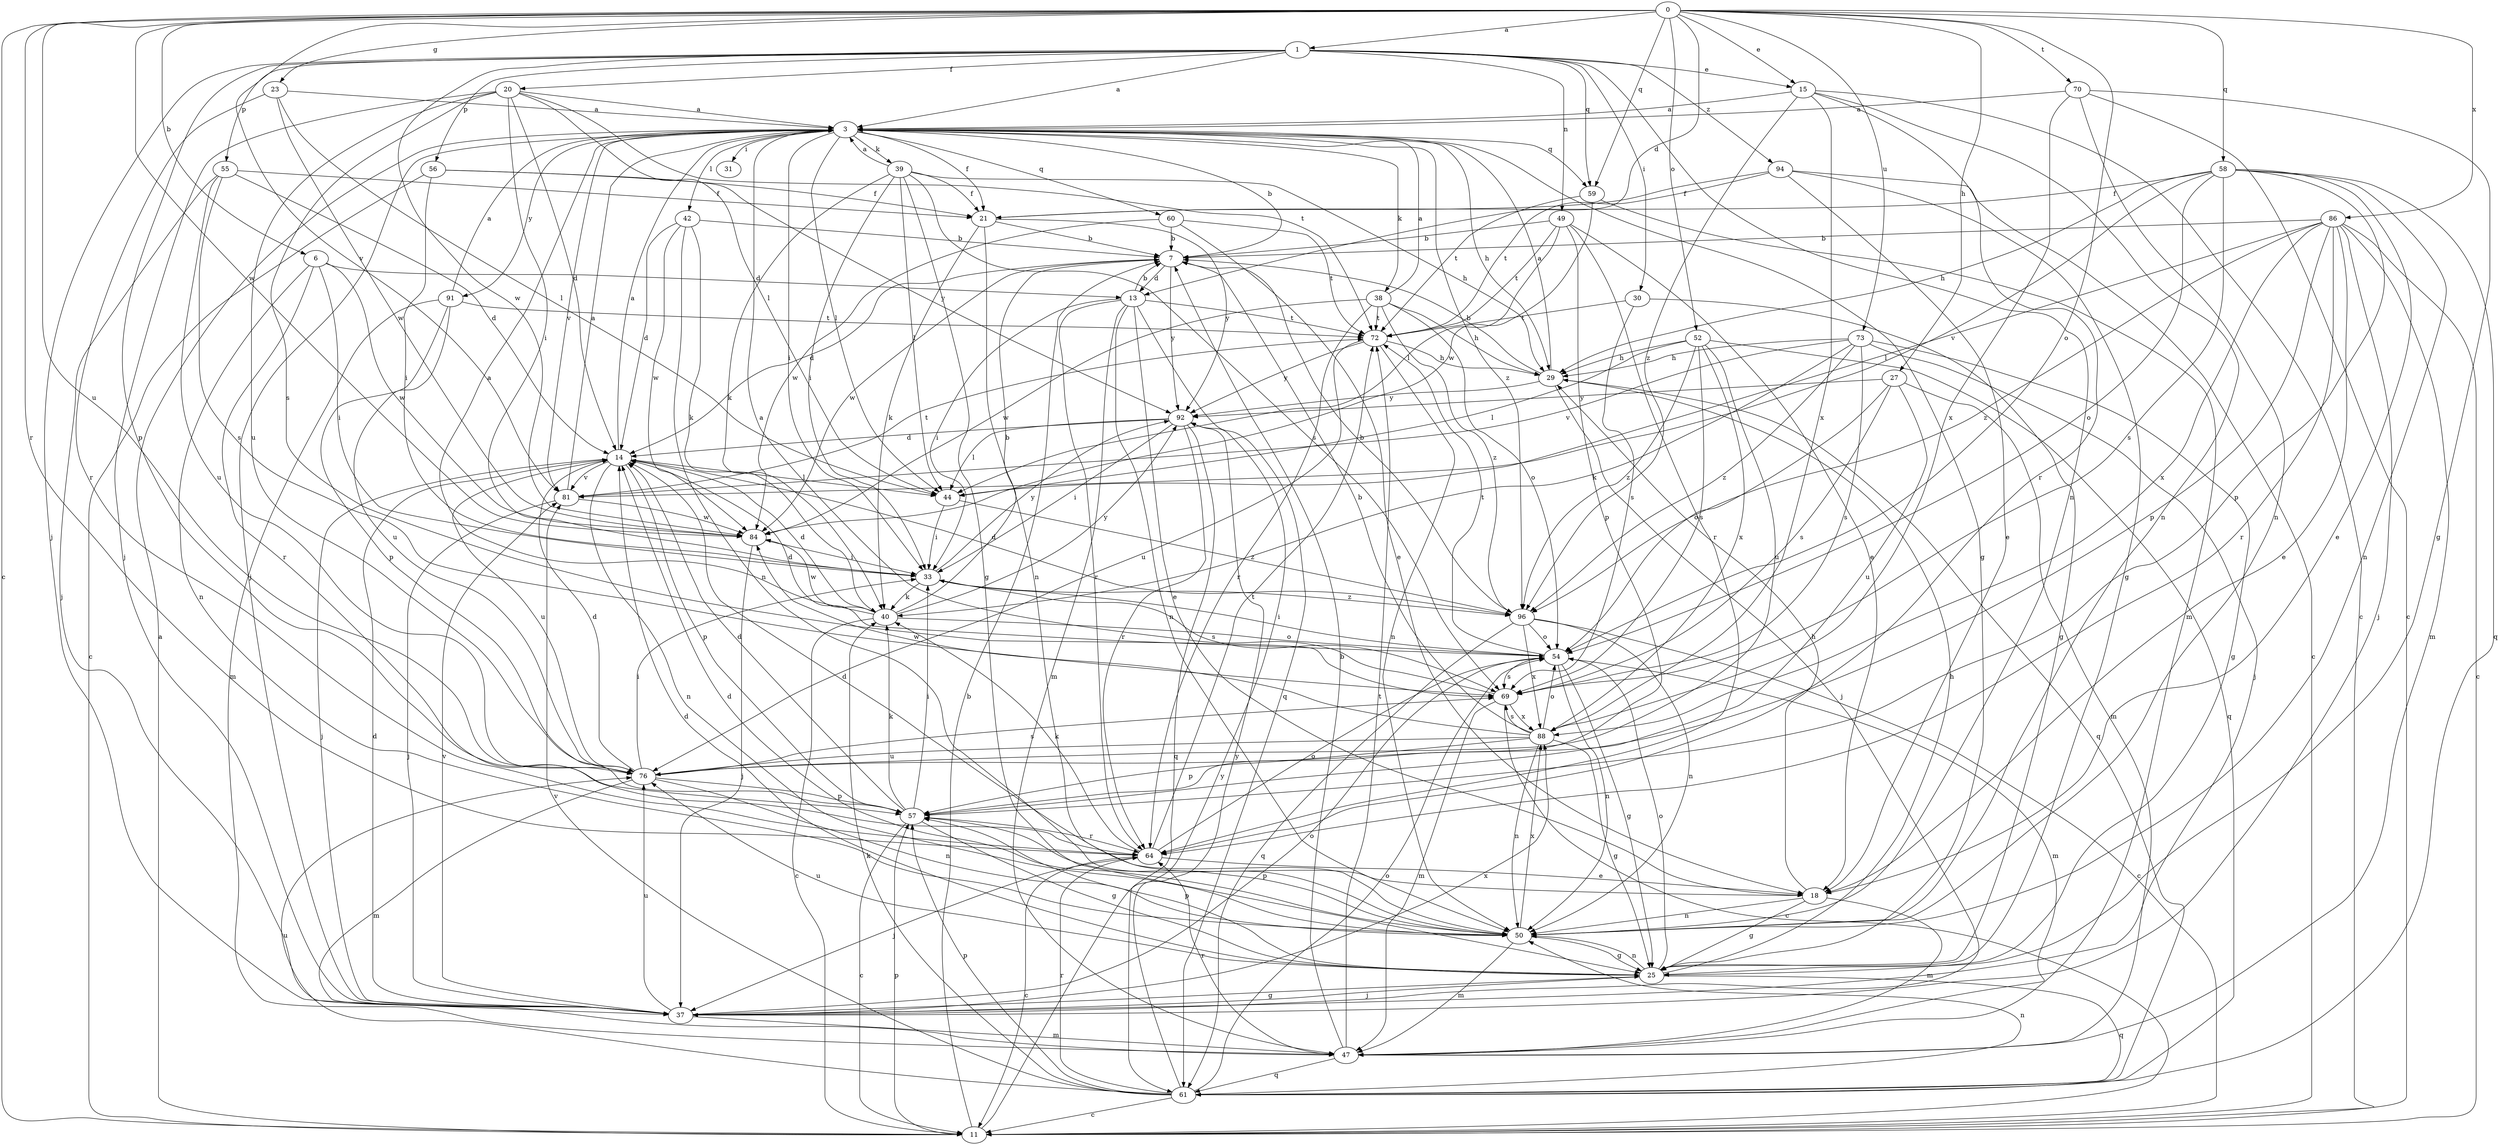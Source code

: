 strict digraph  {
0;
1;
3;
6;
7;
11;
13;
14;
15;
18;
20;
21;
23;
25;
27;
29;
30;
31;
33;
37;
38;
39;
40;
42;
44;
47;
49;
50;
52;
54;
55;
56;
57;
58;
59;
60;
61;
64;
69;
70;
72;
73;
76;
81;
84;
86;
88;
91;
92;
94;
96;
0 -> 1  [label=a];
0 -> 6  [label=b];
0 -> 11  [label=c];
0 -> 13  [label=d];
0 -> 15  [label=e];
0 -> 23  [label=g];
0 -> 27  [label=h];
0 -> 52  [label=o];
0 -> 54  [label=o];
0 -> 58  [label=q];
0 -> 59  [label=q];
0 -> 64  [label=r];
0 -> 70  [label=t];
0 -> 73  [label=u];
0 -> 76  [label=u];
0 -> 81  [label=v];
0 -> 84  [label=w];
0 -> 86  [label=x];
1 -> 3  [label=a];
1 -> 15  [label=e];
1 -> 20  [label=f];
1 -> 30  [label=i];
1 -> 37  [label=j];
1 -> 49  [label=n];
1 -> 50  [label=n];
1 -> 55  [label=p];
1 -> 56  [label=p];
1 -> 57  [label=p];
1 -> 59  [label=q];
1 -> 84  [label=w];
1 -> 94  [label=z];
3 -> 7  [label=b];
3 -> 21  [label=f];
3 -> 25  [label=g];
3 -> 29  [label=h];
3 -> 31  [label=i];
3 -> 33  [label=i];
3 -> 37  [label=j];
3 -> 38  [label=k];
3 -> 39  [label=k];
3 -> 42  [label=l];
3 -> 44  [label=l];
3 -> 59  [label=q];
3 -> 60  [label=q];
3 -> 81  [label=v];
3 -> 91  [label=y];
3 -> 96  [label=z];
6 -> 13  [label=d];
6 -> 33  [label=i];
6 -> 50  [label=n];
6 -> 64  [label=r];
6 -> 84  [label=w];
7 -> 13  [label=d];
7 -> 14  [label=d];
7 -> 84  [label=w];
7 -> 92  [label=y];
11 -> 3  [label=a];
11 -> 7  [label=b];
11 -> 57  [label=p];
11 -> 92  [label=y];
13 -> 7  [label=b];
13 -> 18  [label=e];
13 -> 33  [label=i];
13 -> 47  [label=m];
13 -> 50  [label=n];
13 -> 61  [label=q];
13 -> 64  [label=r];
13 -> 72  [label=t];
14 -> 3  [label=a];
14 -> 37  [label=j];
14 -> 44  [label=l];
14 -> 50  [label=n];
14 -> 57  [label=p];
14 -> 76  [label=u];
14 -> 81  [label=v];
15 -> 3  [label=a];
15 -> 11  [label=c];
15 -> 50  [label=n];
15 -> 64  [label=r];
15 -> 88  [label=x];
15 -> 96  [label=z];
18 -> 14  [label=d];
18 -> 25  [label=g];
18 -> 29  [label=h];
18 -> 47  [label=m];
18 -> 50  [label=n];
20 -> 3  [label=a];
20 -> 14  [label=d];
20 -> 33  [label=i];
20 -> 37  [label=j];
20 -> 44  [label=l];
20 -> 69  [label=s];
20 -> 72  [label=t];
20 -> 76  [label=u];
21 -> 7  [label=b];
21 -> 40  [label=k];
21 -> 50  [label=n];
21 -> 92  [label=y];
23 -> 3  [label=a];
23 -> 44  [label=l];
23 -> 64  [label=r];
23 -> 84  [label=w];
25 -> 14  [label=d];
25 -> 29  [label=h];
25 -> 37  [label=j];
25 -> 50  [label=n];
25 -> 54  [label=o];
25 -> 57  [label=p];
25 -> 61  [label=q];
25 -> 76  [label=u];
27 -> 47  [label=m];
27 -> 54  [label=o];
27 -> 69  [label=s];
27 -> 76  [label=u];
27 -> 92  [label=y];
29 -> 3  [label=a];
29 -> 7  [label=b];
29 -> 37  [label=j];
29 -> 61  [label=q];
29 -> 92  [label=y];
30 -> 25  [label=g];
30 -> 69  [label=s];
30 -> 72  [label=t];
33 -> 40  [label=k];
33 -> 69  [label=s];
33 -> 92  [label=y];
33 -> 96  [label=z];
37 -> 14  [label=d];
37 -> 25  [label=g];
37 -> 47  [label=m];
37 -> 54  [label=o];
37 -> 76  [label=u];
37 -> 81  [label=v];
37 -> 88  [label=x];
38 -> 3  [label=a];
38 -> 29  [label=h];
38 -> 54  [label=o];
38 -> 64  [label=r];
38 -> 72  [label=t];
38 -> 84  [label=w];
38 -> 96  [label=z];
39 -> 3  [label=a];
39 -> 21  [label=f];
39 -> 25  [label=g];
39 -> 29  [label=h];
39 -> 33  [label=i];
39 -> 40  [label=k];
39 -> 44  [label=l];
39 -> 69  [label=s];
40 -> 3  [label=a];
40 -> 7  [label=b];
40 -> 11  [label=c];
40 -> 14  [label=d];
40 -> 54  [label=o];
40 -> 84  [label=w];
40 -> 92  [label=y];
42 -> 7  [label=b];
42 -> 14  [label=d];
42 -> 40  [label=k];
42 -> 50  [label=n];
42 -> 84  [label=w];
44 -> 33  [label=i];
44 -> 96  [label=z];
47 -> 7  [label=b];
47 -> 61  [label=q];
47 -> 64  [label=r];
47 -> 72  [label=t];
49 -> 7  [label=b];
49 -> 18  [label=e];
49 -> 44  [label=l];
49 -> 57  [label=p];
49 -> 64  [label=r];
49 -> 72  [label=t];
50 -> 14  [label=d];
50 -> 25  [label=g];
50 -> 47  [label=m];
50 -> 57  [label=p];
50 -> 88  [label=x];
52 -> 29  [label=h];
52 -> 44  [label=l];
52 -> 61  [label=q];
52 -> 69  [label=s];
52 -> 76  [label=u];
52 -> 88  [label=x];
52 -> 96  [label=z];
54 -> 14  [label=d];
54 -> 25  [label=g];
54 -> 33  [label=i];
54 -> 47  [label=m];
54 -> 50  [label=n];
54 -> 69  [label=s];
54 -> 72  [label=t];
55 -> 14  [label=d];
55 -> 21  [label=f];
55 -> 37  [label=j];
55 -> 69  [label=s];
55 -> 76  [label=u];
56 -> 11  [label=c];
56 -> 21  [label=f];
56 -> 33  [label=i];
56 -> 92  [label=y];
57 -> 11  [label=c];
57 -> 14  [label=d];
57 -> 25  [label=g];
57 -> 33  [label=i];
57 -> 40  [label=k];
57 -> 64  [label=r];
58 -> 18  [label=e];
58 -> 21  [label=f];
58 -> 29  [label=h];
58 -> 50  [label=n];
58 -> 54  [label=o];
58 -> 57  [label=p];
58 -> 61  [label=q];
58 -> 69  [label=s];
58 -> 81  [label=v];
59 -> 47  [label=m];
59 -> 72  [label=t];
59 -> 84  [label=w];
60 -> 7  [label=b];
60 -> 18  [label=e];
60 -> 72  [label=t];
60 -> 84  [label=w];
61 -> 11  [label=c];
61 -> 40  [label=k];
61 -> 50  [label=n];
61 -> 54  [label=o];
61 -> 57  [label=p];
61 -> 64  [label=r];
61 -> 76  [label=u];
61 -> 81  [label=v];
61 -> 92  [label=y];
64 -> 11  [label=c];
64 -> 18  [label=e];
64 -> 37  [label=j];
64 -> 40  [label=k];
64 -> 54  [label=o];
64 -> 72  [label=t];
69 -> 3  [label=a];
69 -> 11  [label=c];
69 -> 47  [label=m];
69 -> 88  [label=x];
70 -> 3  [label=a];
70 -> 11  [label=c];
70 -> 25  [label=g];
70 -> 50  [label=n];
70 -> 88  [label=x];
72 -> 29  [label=h];
72 -> 50  [label=n];
72 -> 76  [label=u];
72 -> 92  [label=y];
73 -> 25  [label=g];
73 -> 29  [label=h];
73 -> 37  [label=j];
73 -> 40  [label=k];
73 -> 69  [label=s];
73 -> 81  [label=v];
73 -> 96  [label=z];
76 -> 14  [label=d];
76 -> 33  [label=i];
76 -> 47  [label=m];
76 -> 50  [label=n];
76 -> 57  [label=p];
76 -> 69  [label=s];
81 -> 3  [label=a];
81 -> 37  [label=j];
81 -> 72  [label=t];
81 -> 84  [label=w];
84 -> 33  [label=i];
84 -> 37  [label=j];
86 -> 7  [label=b];
86 -> 11  [label=c];
86 -> 18  [label=e];
86 -> 37  [label=j];
86 -> 44  [label=l];
86 -> 47  [label=m];
86 -> 57  [label=p];
86 -> 64  [label=r];
86 -> 88  [label=x];
86 -> 96  [label=z];
88 -> 7  [label=b];
88 -> 25  [label=g];
88 -> 50  [label=n];
88 -> 54  [label=o];
88 -> 57  [label=p];
88 -> 69  [label=s];
88 -> 76  [label=u];
88 -> 84  [label=w];
91 -> 3  [label=a];
91 -> 47  [label=m];
91 -> 57  [label=p];
91 -> 72  [label=t];
91 -> 76  [label=u];
92 -> 14  [label=d];
92 -> 33  [label=i];
92 -> 44  [label=l];
92 -> 61  [label=q];
92 -> 64  [label=r];
94 -> 11  [label=c];
94 -> 18  [label=e];
94 -> 21  [label=f];
94 -> 25  [label=g];
94 -> 72  [label=t];
96 -> 7  [label=b];
96 -> 11  [label=c];
96 -> 14  [label=d];
96 -> 50  [label=n];
96 -> 54  [label=o];
96 -> 61  [label=q];
96 -> 88  [label=x];
}
